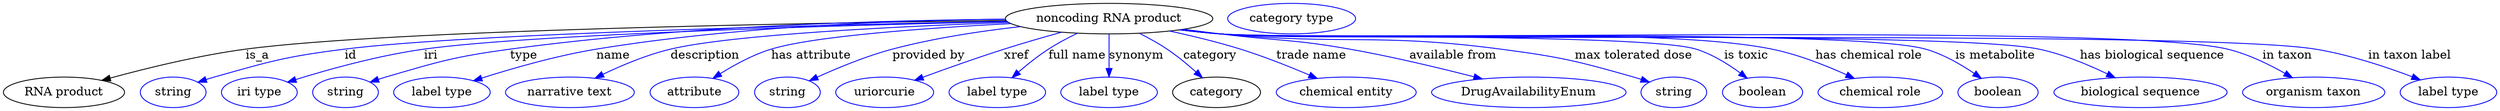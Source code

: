 digraph {
	graph [bb="0,0,2916.4,123"];
	node [label="\N"];
	"noncoding RNA product"	[height=0.5,
		label="noncoding RNA product",
		pos="1292.8,105",
		width=3.3761];
	"RNA product"	[height=0.5,
		pos="70.844,18",
		width=1.9679];
	"noncoding RNA product" -> "RNA product"	[label=is_a,
		lp="296.84,61.5",
		pos="e,115.04,32.114 1172.2,102.79 942.67,100.01 451.2,91.546 282.84,69 228.37,61.704 167.41,46.575 124.89,34.86"];
	id	[color=blue,
		height=0.5,
		label=string,
		pos="197.84,18",
		width=1.0652];
	"noncoding RNA product" -> id	[color=blue,
		label=id,
		lp="405.84,61.5",
		pos="e,226.84,29.941 1172.8,101.88 964.56,97.77 544.85,87.463 398.84,69 329.83,60.273 312.77,54.984 245.84,36 242.74,35.119 239.54,34.144 \
236.35,33.12",
		style=solid];
	iri	[color=blue,
		height=0.5,
		label="iri type",
		pos="298.84,18",
		width=1.2277];
	"noncoding RNA product" -> iri	[color=blue,
		label=iri,
		lp="499.84,61.5",
		pos="e,331.85,30.037 1173.5,101.56 983.33,97.2 619.8,86.821 491.84,69 439.29,61.681 380.47,45.197 341.73,33.15",
		style=solid];
	type	[color=blue,
		height=0.5,
		label=string,
		pos="399.84,18",
		width=1.0652];
	"noncoding RNA product" -> type	[color=blue,
		label=type,
		lp="607.84,61.5",
		pos="e,428.49,29.996 1171.3,104.32 1031,103.21 793.74,96.799 591.84,69 526.37,59.985 510.26,54.609 446.84,36 443.94,35.148 440.96,34.213 \
437.97,33.232",
		style=solid];
	name	[color=blue,
		height=0.5,
		label="label type",
		pos="512.84,18",
		width=1.5707];
	"noncoding RNA product" -> name	[color=blue,
		label=name,
		lp="712.84,61.5",
		pos="e,549.9,31.793 1171.3,104.45 1049.5,103.15 857.02,96.272 692.84,69 646.78,61.349 595.6,46.49 559.63,34.951",
		style=solid];
	description	[color=blue,
		height=0.5,
		label="narrative text",
		pos="662.84,18",
		width=2.0943];
	"noncoding RNA product" -> description	[color=blue,
		label=description,
		lp="819.34,61.5",
		pos="e,691.93,34.83 1174.8,100.58 1046.9,96.054 851.21,86.517 778.84,69 751.8,62.454 723.07,50.116 700.97,39.334",
		style=solid];
	"has attribute"	[color=blue,
		height=0.5,
		label=attribute,
		pos="807.84,18",
		width=1.4443];
	"noncoding RNA product" -> "has attribute"	[color=blue,
		label="has attribute",
		lp="943.84,61.5",
		pos="e,829.33,34.526 1177.6,99.189 1079.7,94.119 947.45,84.654 896.84,69 875.99,62.548 854.59,50.728 838.01,40.2",
		style=solid];
	"provided by"	[color=blue,
		height=0.5,
		label=string,
		pos="915.84,18",
		width=1.0652];
	"noncoding RNA product" -> "provided by"	[color=blue,
		label="provided by",
		lp="1081.3,61.5",
		pos="e,941.58,31.672 1189.1,95.612 1142.6,90.348 1087.4,82.005 1038.8,69 1008.2,60.792 974.91,46.945 950.71,35.902",
		style=solid];
	xref	[color=blue,
		height=0.5,
		label=uriorcurie,
		pos="1029.8,18",
		width=1.5887];
	"noncoding RNA product" -> xref	[color=blue,
		label=xref,
		lp="1184.3,61.5",
		pos="e,1065,32.284 1236.9,88.917 1215.8,83.008 1191.6,75.979 1169.8,69 1137.8,58.723 1102,45.934 1074.7,35.862",
		style=solid];
	"full name"	[color=blue,
		height=0.5,
		label="label type",
		pos="1161.8,18",
		width=1.5707];
	"noncoding RNA product" -> "full name"	[color=blue,
		label="full name",
		lp="1255.3,61.5",
		pos="e,1179.1,35.265 1255.8,87.795 1244.6,82.349 1232.4,75.89 1221.8,69 1209.6,61.05 1197.1,50.952 1186.6,41.916",
		style=solid];
	synonym	[color=blue,
		height=0.5,
		label="label type",
		pos="1292.8,18",
		width=1.5707];
	"noncoding RNA product" -> synonym	[color=blue,
		label=synonym,
		lp="1324.8,61.5",
		pos="e,1292.8,36.175 1292.8,86.799 1292.8,75.163 1292.8,59.548 1292.8,46.237",
		style=solid];
	category	[height=0.5,
		pos="1418.8,18",
		width=1.4263];
	"noncoding RNA product" -> category	[color=blue,
		label=category,
		lp="1411.3,61.5",
		pos="e,1402.2,35.225 1328.3,87.722 1339.1,82.272 1350.7,75.831 1360.8,69 1372.6,61.081 1384.6,51.095 1394.6,42.133",
		style=solid];
	"trade name"	[color=blue,
		height=0.5,
		label="chemical entity",
		pos="1569.8,18",
		width=2.2748];
	"noncoding RNA product" -> "trade name"	[color=blue,
		label="trade name",
		lp="1529.8,61.5",
		pos="e,1536.2,34.414 1364,90.352 1390.3,84.653 1420.2,77.392 1446.8,69 1474,60.458 1503.6,48.523 1526.9,38.455",
		style=solid];
	"available from"	[color=blue,
		height=0.5,
		label=DrugAvailabilityEnum,
		pos="1783.8,18",
		width=3.1594];
	"noncoding RNA product" -> "available from"	[color=blue,
		label="available from",
		lp="1696.3,61.5",
		pos="e,1729.2,33.925 1380.2,92.424 1394.5,90.58 1409.1,88.717 1422.8,87 1490.3,78.589 1507.9,80.934 1574.8,69 1623.7,60.293 1678.2,47.133 \
1719.3,36.5",
		style=solid];
	"max tolerated dose"	[color=blue,
		height=0.5,
		label=string,
		pos="1953.8,18",
		width=1.0652];
	"noncoding RNA product" -> "max tolerated dose"	[color=blue,
		label="max tolerated dose",
		lp="1907.8,61.5",
		pos="e,1925.2,30.061 1377.4,92.01 1392.5,90.132 1408.1,88.364 1422.8,87 1568.7,73.496 1606.7,88.305 1751.8,69 1821.7,59.715 1839.1,55.357 \
1906.8,36 1909.8,35.168 1912.7,34.248 1915.7,33.278",
		style=solid];
	"is toxic"	[color=blue,
		height=0.5,
		label=boolean,
		pos="2056.8,18",
		width=1.2999];
	"noncoding RNA product" -> "is toxic"	[color=blue,
		label="is toxic",
		lp="2038.8,61.5",
		pos="e,2039,34.901 1376.3,91.862 1391.7,89.963 1407.8,88.227 1422.8,87 1484.7,81.972 1921.7,87.751 1980.8,69 1999,63.228 2017,51.755 \
2030.9,41.254",
		style=solid];
	"has chemical role"	[color=blue,
		height=0.5,
		label="chemical role",
		pos="2194.8,18",
		width=2.022];
	"noncoding RNA product" -> "has chemical role"	[color=blue,
		label="has chemical role",
		lp="2181.3,61.5",
		pos="e,2164.7,34.442 1375.9,91.85 1391.5,89.94 1407.6,88.203 1422.8,87 1566,75.675 1928.2,97.927 2068.8,69 2099,62.806 2131.2,49.911 \
2155.5,38.767",
		style=solid];
	"is metabolite"	[color=blue,
		height=0.5,
		label=boolean,
		pos="2332.8,18",
		width=1.2999];
	"noncoding RNA product" -> "is metabolite"	[color=blue,
		label="is metabolite",
		lp="2329.8,61.5",
		pos="e,2313.2,34.491 1375.9,91.775 1391.5,89.872 1407.6,88.157 1422.8,87 1514.3,80.045 2159.6,94.054 2247.8,69 2268.4,63.158 2289.1,51.118 \
2305,40.317",
		style=solid];
	"has biological sequence"	[color=blue,
		height=0.5,
		label="biological sequence",
		pos="2498.8,18",
		width=2.8164];
	"noncoding RNA product" -> "has biological sequence"	[color=blue,
		label="has biological sequence",
		lp="2512.3,61.5",
		pos="e,2469.3,35.259 1375.6,91.78 1391.2,89.864 1407.5,88.142 1422.8,87 1529,79.085 2276.7,91.171 2380.8,69 2408.5,63.121 2437.7,50.788 \
2460.1,39.843",
		style=solid];
	"in taxon"	[color=blue,
		height=0.5,
		label="organism taxon",
		pos="2701.8,18",
		width=2.3109];
	"noncoding RNA product" -> "in taxon"	[color=blue,
		label="in taxon",
		lp="2670.8,61.5",
		pos="e,2676.9,35.284 1375.6,91.736 1391.2,89.824 1407.5,88.115 1422.8,87 1553.4,77.498 2473.6,99.796 2600.8,69 2624.5,63.264 2649.1,51.266 \
2668.1,40.46",
		style=solid];
	"in taxon label"	[color=blue,
		height=0.5,
		label="label type",
		pos="2859.8,18",
		width=1.5707];
	"noncoding RNA product" -> "in taxon label"	[color=blue,
		label="in taxon label",
		lp="2814.3,61.5",
		pos="e,2826.8,32.767 1375.2,91.764 1391,89.836 1407.4,88.114 1422.8,87 1564.8,76.754 2563.4,91.975 2703.8,69 2743.2,62.559 2786.3,48.158 \
2817.2,36.458",
		style=solid];
	"named thing_category"	[color=blue,
		height=0.5,
		label="category type",
		pos="1506.8,105",
		width=2.0762];
}

